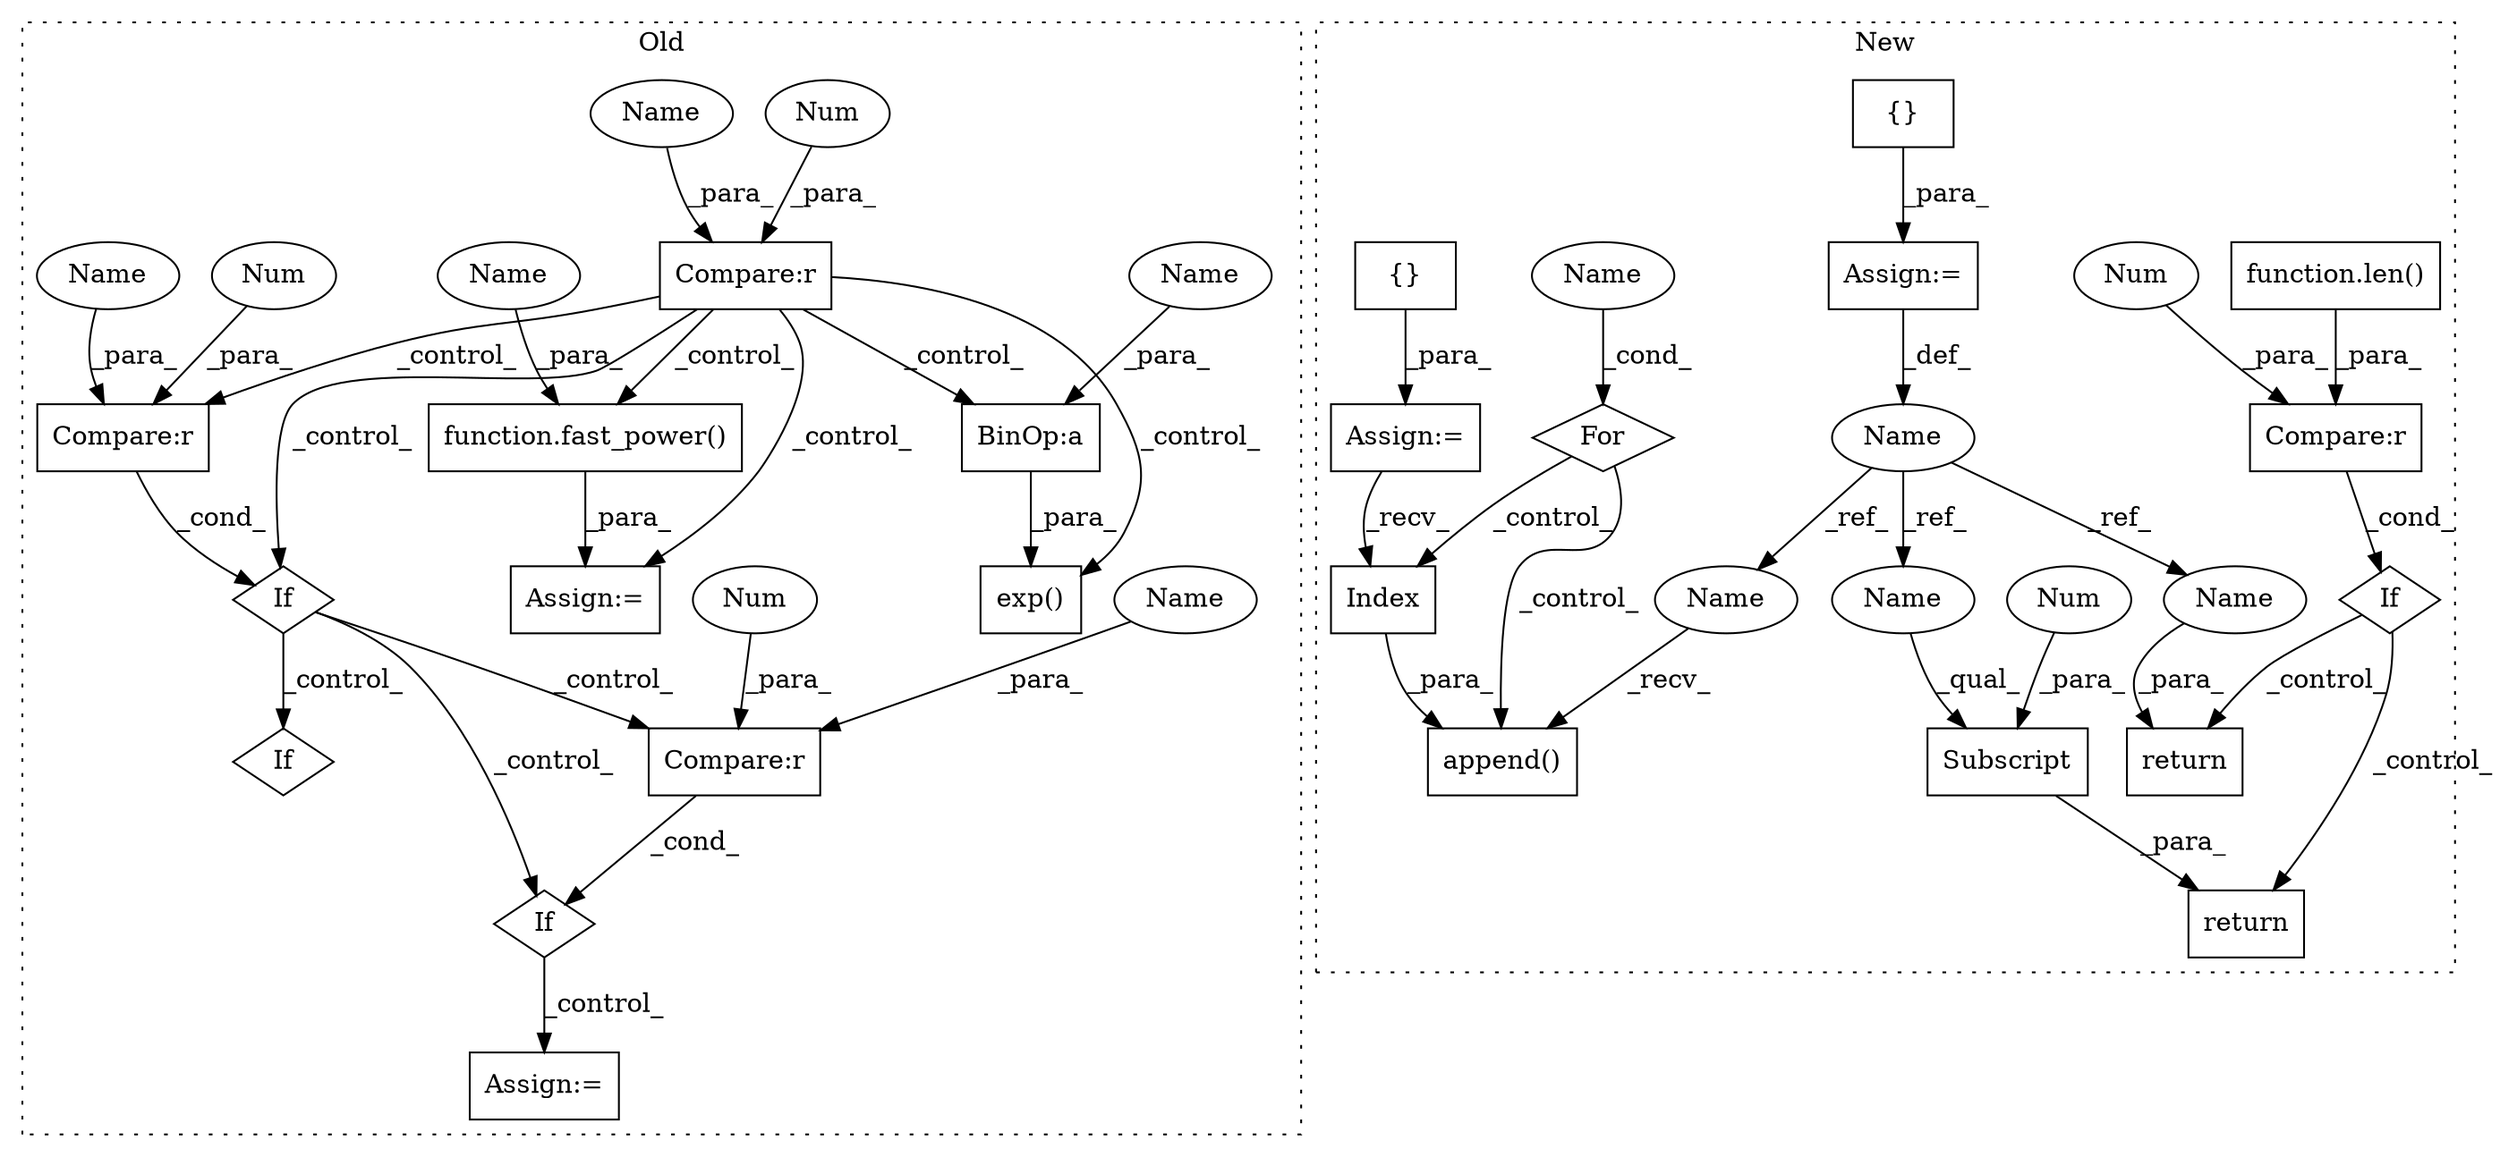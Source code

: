digraph G {
subgraph cluster0 {
1 [label="exp()" a="75" s="932,954" l="10,1" shape="box"];
3 [label="BinOp:a" a="82" s="943" l="10" shape="box"];
4 [label="function.fast_power()" a="75" s="1022,1041" l="11,1" shape="box"];
6 [label="Compare:r" a="40" s="865" l="15" shape="box"];
7 [label="If" a="96" s="1241" l="3" shape="diamond"];
8 [label="Compare:r" a="40" s="1244" l="15" shape="box"];
9 [label="If" a="96" s="1561" l="0" shape="diamond"];
10 [label="Compare:r" a="40" s="1561" l="15" shape="box"];
11 [label="If" a="96" s="1274" l="3" shape="diamond"];
13 [label="Num" a="76" s="1575" l="1" shape="ellipse"];
14 [label="Num" a="76" s="879" l="1" shape="ellipse"];
15 [label="Num" a="76" s="1258" l="1" shape="ellipse"];
17 [label="Assign:=" a="68" s="1682" l="3" shape="box"];
18 [label="Assign:=" a="68" s="1019" l="3" shape="box"];
35 [label="Name" a="87" s="953" l="1" shape="ellipse"];
36 [label="Name" a="87" s="1033" l="1" shape="ellipse"];
37 [label="Name" a="87" s="865" l="10" shape="ellipse"];
38 [label="Name" a="87" s="1561" l="10" shape="ellipse"];
39 [label="Name" a="87" s="1244" l="10" shape="ellipse"];
label = "Old";
style="dotted";
}
subgraph cluster1 {
2 [label="function.len()" a="75" s="2254,2268" l="4,1" shape="box"];
5 [label="If" a="96" s="2251" l="3" shape="diamond"];
12 [label="Compare:r" a="40" s="2254" l="20" shape="box"];
16 [label="Num" a="76" s="2273" l="1" shape="ellipse"];
19 [label="return" a="93" s="2284" l="7" shape="box"];
20 [label="Subscript" a="63" s="2291,0" l="9,0" shape="box"];
21 [label="{}" a="59" s="2052,2052" l="2,1" shape="box"];
22 [label="append()" a="75" s="2222,2244" l="14,1" shape="box"];
23 [label="Index" a="46" s="2236" l="8" shape="box"];
24 [label="{}" a="59" s="2065,2148" l="1,0" shape="box"];
25 [label="Name" a="87" s="2197" l="1" shape="ellipse"];
26 [label="Name" a="87" s="2043" l="6" shape="ellipse"];
27 [label="For" a="107" s="2193,2212" l="4,10" shape="diamond"];
28 [label="Num" a="76" s="2298" l="1" shape="ellipse"];
29 [label="Assign:=" a="68" s="2062" l="3" shape="box"];
30 [label="Assign:=" a="68" s="2049" l="3" shape="box"];
31 [label="return" a="93" s="2319" l="7" shape="box"];
32 [label="Name" a="87" s="2222" l="6" shape="ellipse"];
33 [label="Name" a="87" s="2326" l="6" shape="ellipse"];
34 [label="Name" a="87" s="2291" l="6" shape="ellipse"];
label = "New";
style="dotted";
}
2 -> 12 [label="_para_"];
3 -> 1 [label="_para_"];
4 -> 18 [label="_para_"];
5 -> 31 [label="_control_"];
5 -> 19 [label="_control_"];
6 -> 8 [label="_control_"];
6 -> 18 [label="_control_"];
6 -> 3 [label="_control_"];
6 -> 4 [label="_control_"];
6 -> 1 [label="_control_"];
6 -> 7 [label="_control_"];
7 -> 10 [label="_control_"];
7 -> 9 [label="_control_"];
7 -> 11 [label="_control_"];
8 -> 7 [label="_cond_"];
9 -> 17 [label="_control_"];
10 -> 9 [label="_cond_"];
12 -> 5 [label="_cond_"];
13 -> 10 [label="_para_"];
14 -> 6 [label="_para_"];
15 -> 8 [label="_para_"];
16 -> 12 [label="_para_"];
20 -> 19 [label="_para_"];
21 -> 30 [label="_para_"];
23 -> 22 [label="_para_"];
24 -> 29 [label="_para_"];
25 -> 27 [label="_cond_"];
26 -> 33 [label="_ref_"];
26 -> 34 [label="_ref_"];
26 -> 32 [label="_ref_"];
27 -> 22 [label="_control_"];
27 -> 23 [label="_control_"];
28 -> 20 [label="_para_"];
29 -> 23 [label="_recv_"];
30 -> 26 [label="_def_"];
32 -> 22 [label="_recv_"];
33 -> 31 [label="_para_"];
34 -> 20 [label="_qual_"];
35 -> 3 [label="_para_"];
36 -> 4 [label="_para_"];
37 -> 6 [label="_para_"];
38 -> 10 [label="_para_"];
39 -> 8 [label="_para_"];
}